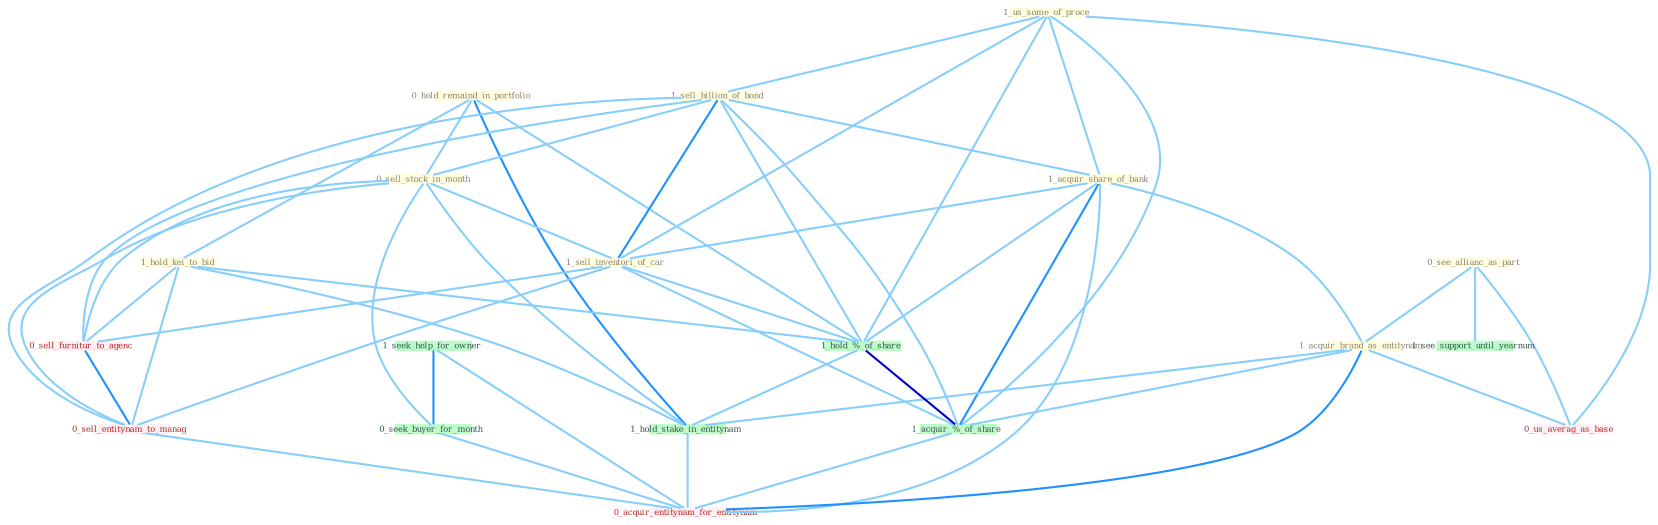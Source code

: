 Graph G{ 
    node
    [shape=polygon,style=filled,width=.5,height=.06,color="#BDFCC9",fixedsize=true,fontsize=4,
    fontcolor="#2f4f4f"];
    {node
    [color="#ffffe0", fontcolor="#8b7d6b"] "0_hold_remaind_in_portfolio " "1_us_some_of_proce " "1_sell_billion_of_bond " "0_see_allianc_as_part " "0_sell_stock_in_month " "1_acquir_share_of_bank " "1_hold_kei_to_bid " "1_acquir_brand_as_entitynam " "1_sell_inventori_of_car "}
{node [color="#fff0f5", fontcolor="#b22222"] "0_sell_furnitur_to_agenc " "0_us_averag_as_base " "0_sell_entitynam_to_manag " "0_acquir_entitynam_for_entitynam "}
edge [color="#B0E2FF"];

	"0_hold_remaind_in_portfolio " -- "0_sell_stock_in_month " [w="1", color="#87cefa" ];
	"0_hold_remaind_in_portfolio " -- "1_hold_kei_to_bid " [w="1", color="#87cefa" ];
	"0_hold_remaind_in_portfolio " -- "1_hold_%_of_share " [w="1", color="#87cefa" ];
	"0_hold_remaind_in_portfolio " -- "1_hold_stake_in_entitynam " [w="2", color="#1e90ff" , len=0.8];
	"1_us_some_of_proce " -- "1_sell_billion_of_bond " [w="1", color="#87cefa" ];
	"1_us_some_of_proce " -- "1_acquir_share_of_bank " [w="1", color="#87cefa" ];
	"1_us_some_of_proce " -- "1_sell_inventori_of_car " [w="1", color="#87cefa" ];
	"1_us_some_of_proce " -- "1_hold_%_of_share " [w="1", color="#87cefa" ];
	"1_us_some_of_proce " -- "1_acquir_%_of_share " [w="1", color="#87cefa" ];
	"1_us_some_of_proce " -- "0_us_averag_as_base " [w="1", color="#87cefa" ];
	"1_sell_billion_of_bond " -- "0_sell_stock_in_month " [w="1", color="#87cefa" ];
	"1_sell_billion_of_bond " -- "1_acquir_share_of_bank " [w="1", color="#87cefa" ];
	"1_sell_billion_of_bond " -- "1_sell_inventori_of_car " [w="2", color="#1e90ff" , len=0.8];
	"1_sell_billion_of_bond " -- "1_hold_%_of_share " [w="1", color="#87cefa" ];
	"1_sell_billion_of_bond " -- "1_acquir_%_of_share " [w="1", color="#87cefa" ];
	"1_sell_billion_of_bond " -- "0_sell_furnitur_to_agenc " [w="1", color="#87cefa" ];
	"1_sell_billion_of_bond " -- "0_sell_entitynam_to_manag " [w="1", color="#87cefa" ];
	"0_see_allianc_as_part " -- "1_acquir_brand_as_entitynam " [w="1", color="#87cefa" ];
	"0_see_allianc_as_part " -- "1_see_support_until_yearnum " [w="1", color="#87cefa" ];
	"0_see_allianc_as_part " -- "0_us_averag_as_base " [w="1", color="#87cefa" ];
	"0_sell_stock_in_month " -- "1_sell_inventori_of_car " [w="1", color="#87cefa" ];
	"0_sell_stock_in_month " -- "1_hold_stake_in_entitynam " [w="1", color="#87cefa" ];
	"0_sell_stock_in_month " -- "0_seek_buyer_for_month " [w="1", color="#87cefa" ];
	"0_sell_stock_in_month " -- "0_sell_furnitur_to_agenc " [w="1", color="#87cefa" ];
	"0_sell_stock_in_month " -- "0_sell_entitynam_to_manag " [w="1", color="#87cefa" ];
	"1_acquir_share_of_bank " -- "1_acquir_brand_as_entitynam " [w="1", color="#87cefa" ];
	"1_acquir_share_of_bank " -- "1_sell_inventori_of_car " [w="1", color="#87cefa" ];
	"1_acquir_share_of_bank " -- "1_hold_%_of_share " [w="1", color="#87cefa" ];
	"1_acquir_share_of_bank " -- "1_acquir_%_of_share " [w="2", color="#1e90ff" , len=0.8];
	"1_acquir_share_of_bank " -- "0_acquir_entitynam_for_entitynam " [w="1", color="#87cefa" ];
	"1_hold_kei_to_bid " -- "1_hold_%_of_share " [w="1", color="#87cefa" ];
	"1_hold_kei_to_bid " -- "1_hold_stake_in_entitynam " [w="1", color="#87cefa" ];
	"1_hold_kei_to_bid " -- "0_sell_furnitur_to_agenc " [w="1", color="#87cefa" ];
	"1_hold_kei_to_bid " -- "0_sell_entitynam_to_manag " [w="1", color="#87cefa" ];
	"1_acquir_brand_as_entitynam " -- "1_hold_stake_in_entitynam " [w="1", color="#87cefa" ];
	"1_acquir_brand_as_entitynam " -- "1_acquir_%_of_share " [w="1", color="#87cefa" ];
	"1_acquir_brand_as_entitynam " -- "0_us_averag_as_base " [w="1", color="#87cefa" ];
	"1_acquir_brand_as_entitynam " -- "0_acquir_entitynam_for_entitynam " [w="2", color="#1e90ff" , len=0.8];
	"1_sell_inventori_of_car " -- "1_hold_%_of_share " [w="1", color="#87cefa" ];
	"1_sell_inventori_of_car " -- "1_acquir_%_of_share " [w="1", color="#87cefa" ];
	"1_sell_inventori_of_car " -- "0_sell_furnitur_to_agenc " [w="1", color="#87cefa" ];
	"1_sell_inventori_of_car " -- "0_sell_entitynam_to_manag " [w="1", color="#87cefa" ];
	"1_hold_%_of_share " -- "1_hold_stake_in_entitynam " [w="1", color="#87cefa" ];
	"1_hold_%_of_share " -- "1_acquir_%_of_share " [w="3", color="#0000cd" , len=0.6];
	"1_hold_stake_in_entitynam " -- "0_acquir_entitynam_for_entitynam " [w="1", color="#87cefa" ];
	"1_seek_help_for_owner " -- "0_seek_buyer_for_month " [w="2", color="#1e90ff" , len=0.8];
	"1_seek_help_for_owner " -- "0_acquir_entitynam_for_entitynam " [w="1", color="#87cefa" ];
	"0_seek_buyer_for_month " -- "0_acquir_entitynam_for_entitynam " [w="1", color="#87cefa" ];
	"1_acquir_%_of_share " -- "0_acquir_entitynam_for_entitynam " [w="1", color="#87cefa" ];
	"0_sell_furnitur_to_agenc " -- "0_sell_entitynam_to_manag " [w="2", color="#1e90ff" , len=0.8];
	"0_sell_entitynam_to_manag " -- "0_acquir_entitynam_for_entitynam " [w="1", color="#87cefa" ];
}